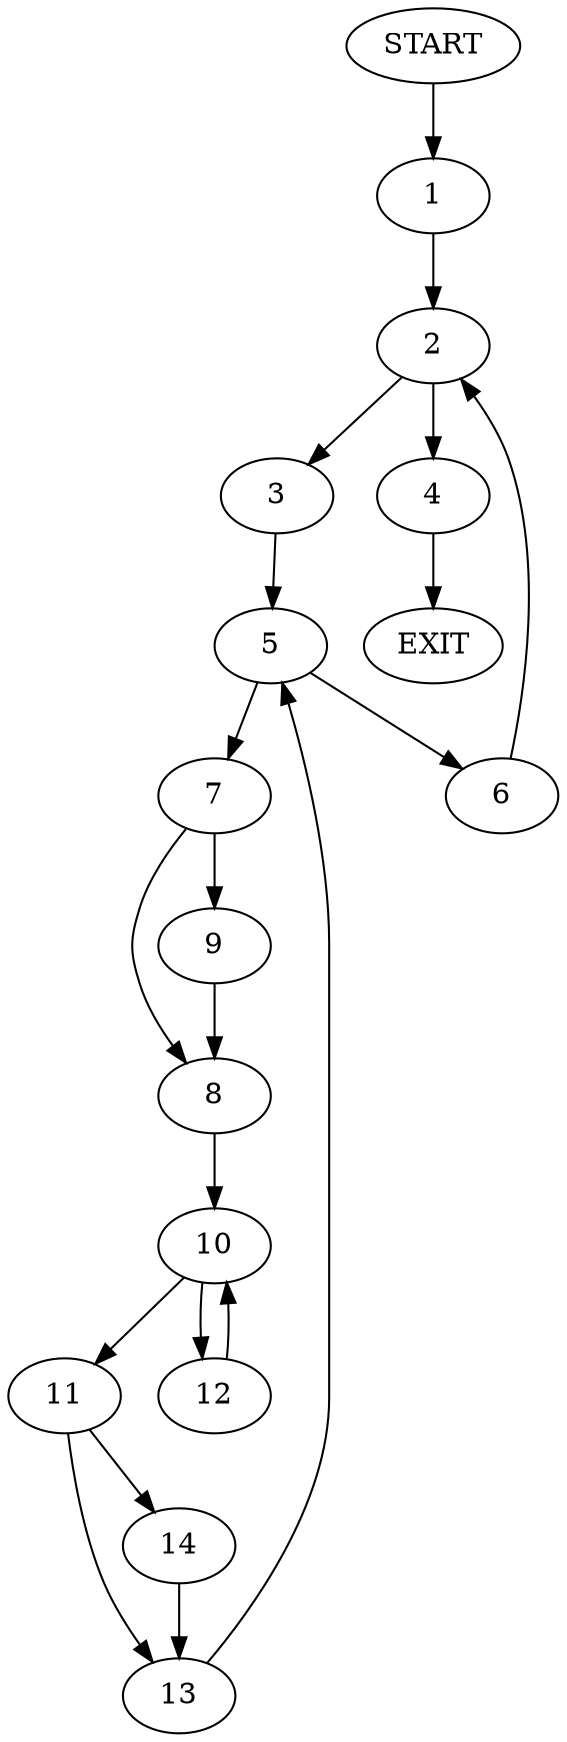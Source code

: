 digraph {
0 [label="START"]
15 [label="EXIT"]
0 -> 1
1 -> 2
2 -> 3
2 -> 4
3 -> 5
4 -> 15
5 -> 6
5 -> 7
7 -> 8
7 -> 9
6 -> 2
8 -> 10
9 -> 8
10 -> 11
10 -> 12
11 -> 13
11 -> 14
12 -> 10
14 -> 13
13 -> 5
}

